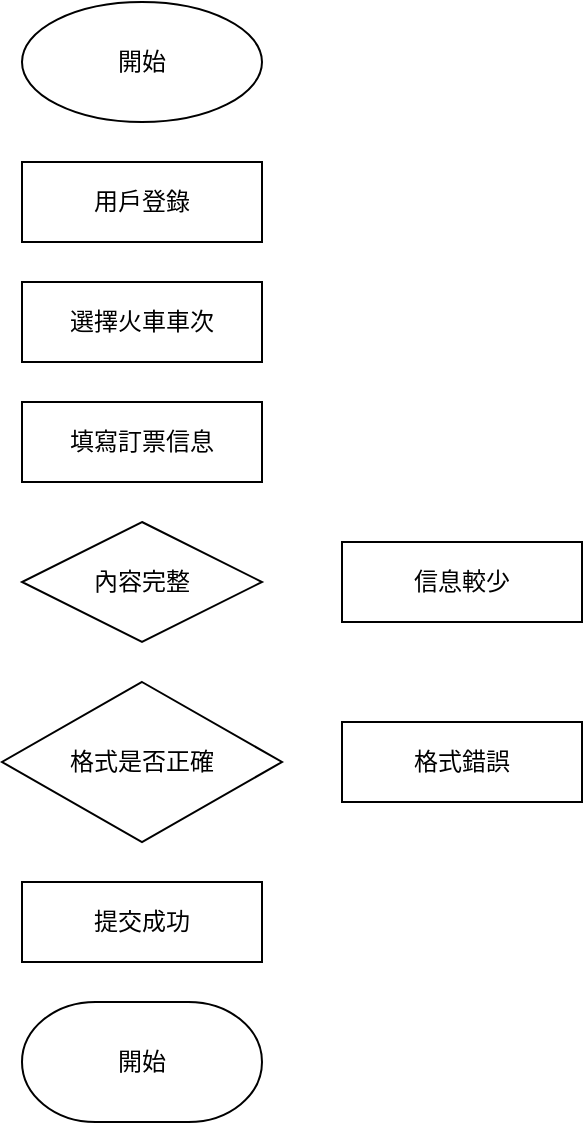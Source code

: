 <mxfile version="22.1.16" type="github">
  <diagram name="第 1 页" id="KSkySuiAW4uRuVbdFJsD">
    <mxGraphModel dx="1050" dy="522" grid="1" gridSize="10" guides="1" tooltips="1" connect="1" arrows="1" fold="1" page="1" pageScale="1" pageWidth="827" pageHeight="1169" math="0" shadow="0">
      <root>
        <mxCell id="0" />
        <mxCell id="1" parent="0" />
        <mxCell id="hx_YZA_IsBVvWz8jXXsm-2" value="開始" style="strokeWidth=1;html=1;shape=mxgraph.flowchart.start_1;whiteSpace=wrap;" vertex="1" parent="1">
          <mxGeometry x="360" y="20" width="120" height="60" as="geometry" />
        </mxCell>
        <mxCell id="hx_YZA_IsBVvWz8jXXsm-3" value="開始" style="strokeWidth=1;html=1;shape=mxgraph.flowchart.terminator;whiteSpace=wrap;strokeColor=default;" vertex="1" parent="1">
          <mxGeometry x="360" y="520" width="120" height="60" as="geometry" />
        </mxCell>
        <mxCell id="hx_YZA_IsBVvWz8jXXsm-5" value="用戶登錄" style="rounded=0;whiteSpace=wrap;html=1;" vertex="1" parent="1">
          <mxGeometry x="360" y="100" width="120" height="40" as="geometry" />
        </mxCell>
        <mxCell id="hx_YZA_IsBVvWz8jXXsm-9" value="內容完整" style="rhombus;whiteSpace=wrap;html=1;" vertex="1" parent="1">
          <mxGeometry x="360" y="280" width="120" height="60" as="geometry" />
        </mxCell>
        <mxCell id="hx_YZA_IsBVvWz8jXXsm-15" value="提交成功" style="rounded=0;whiteSpace=wrap;html=1;" vertex="1" parent="1">
          <mxGeometry x="360" y="460" width="120" height="40" as="geometry" />
        </mxCell>
        <mxCell id="hx_YZA_IsBVvWz8jXXsm-23" value="選擇火車車次" style="rounded=0;whiteSpace=wrap;html=1;" vertex="1" parent="1">
          <mxGeometry x="360" y="160" width="120" height="40" as="geometry" />
        </mxCell>
        <mxCell id="hx_YZA_IsBVvWz8jXXsm-24" value="填寫訂票信息" style="rounded=0;whiteSpace=wrap;html=1;" vertex="1" parent="1">
          <mxGeometry x="360" y="220" width="120" height="40" as="geometry" />
        </mxCell>
        <mxCell id="hx_YZA_IsBVvWz8jXXsm-25" value="格式是否正確" style="rhombus;whiteSpace=wrap;html=1;" vertex="1" parent="1">
          <mxGeometry x="350" y="360" width="140" height="80" as="geometry" />
        </mxCell>
        <mxCell id="hx_YZA_IsBVvWz8jXXsm-26" value="格式錯誤" style="rounded=0;whiteSpace=wrap;html=1;" vertex="1" parent="1">
          <mxGeometry x="520" y="380" width="120" height="40" as="geometry" />
        </mxCell>
        <mxCell id="hx_YZA_IsBVvWz8jXXsm-27" value="信息較少" style="rounded=0;whiteSpace=wrap;html=1;" vertex="1" parent="1">
          <mxGeometry x="520" y="290" width="120" height="40" as="geometry" />
        </mxCell>
      </root>
    </mxGraphModel>
  </diagram>
</mxfile>
